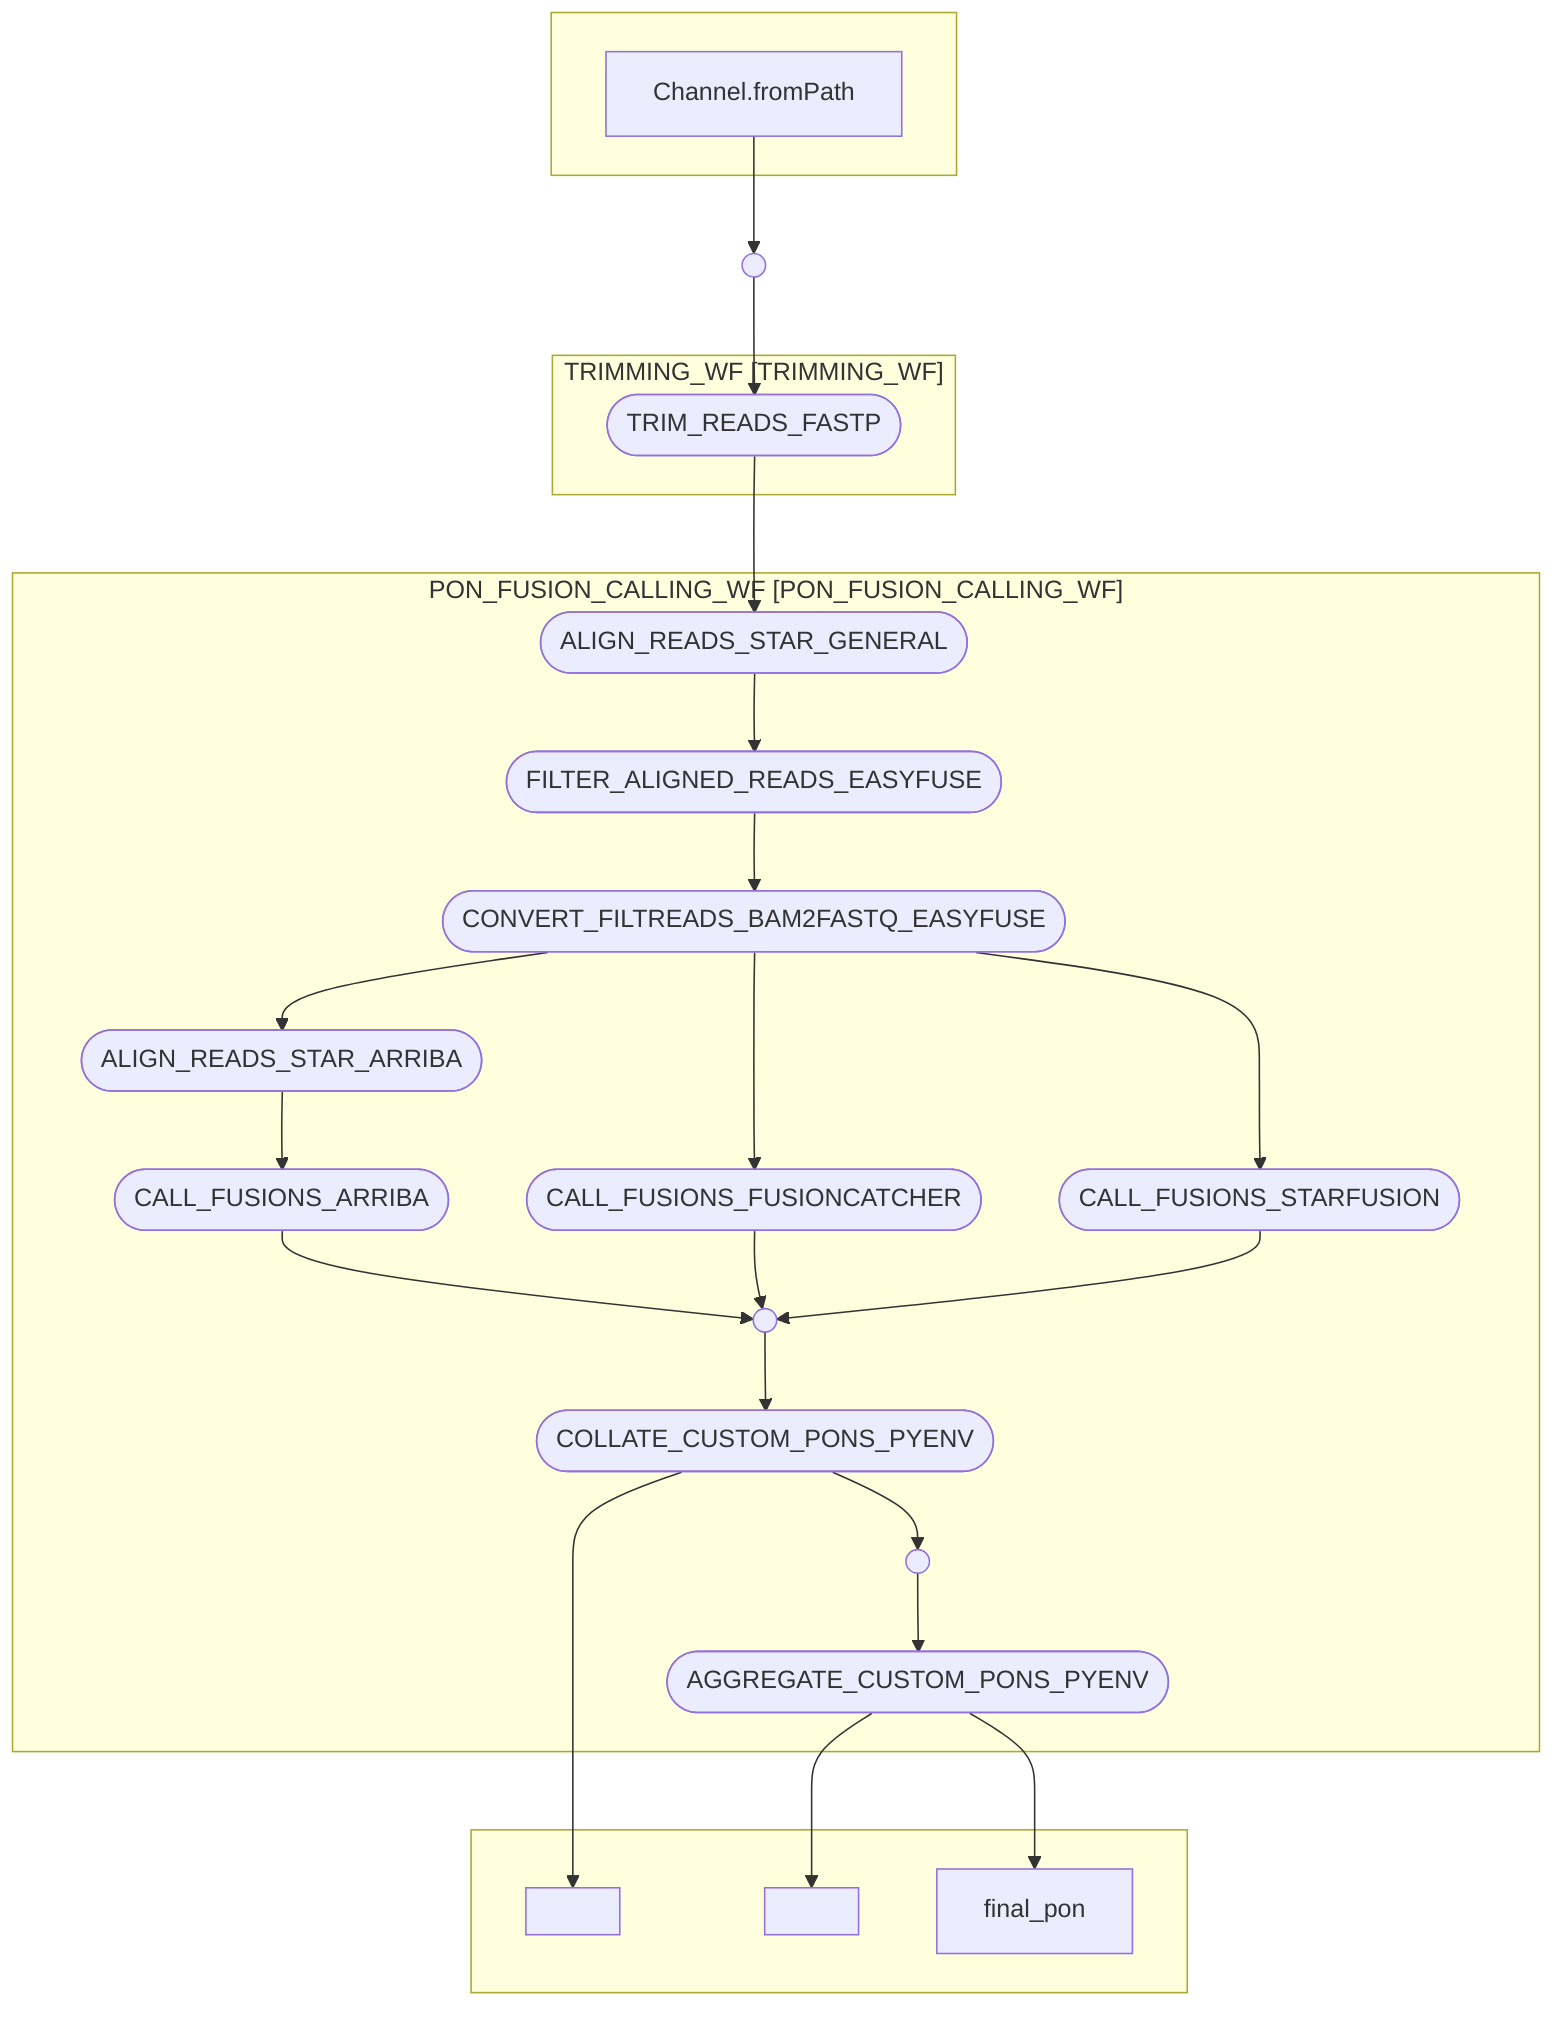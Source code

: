flowchart TB
    subgraph " "
    v4["Channel.fromPath"]
    end
    subgraph "TRIMMING_WF [TRIMMING_WF]"
    v15(["TRIM_READS_FASTP"])
    end
    subgraph "PON_FUSION_CALLING_WF [PON_FUSION_CALLING_WF]"
    v16(["ALIGN_READS_STAR_GENERAL"])
    v17(["FILTER_ALIGNED_READS_EASYFUSE"])
    v18(["CONVERT_FILTREADS_BAM2FASTQ_EASYFUSE"])
    v19(["ALIGN_READS_STAR_ARRIBA"])
    v20(["CALL_FUSIONS_ARRIBA"])
    v21(["CALL_FUSIONS_FUSIONCATCHER"])
    v22(["CALL_FUSIONS_STARFUSION"])
    v25(["COLLATE_CUSTOM_PONS_PYENV"])
    v28(["AGGREGATE_CUSTOM_PONS_PYENV"])
    v23(( ))
    v27(( ))
    end
    subgraph " "
    v26[" "]
    v29[" "]
    v30["final_pon"]
    end
    v5(( ))
    v4 --> v5
    v5 --> v15
    v15 --> v16
    v16 --> v17
    v17 --> v18
    v18 --> v19
    v18 --> v21
    v18 --> v22
    v19 --> v20
    v20 --> v23
    v21 --> v23
    v22 --> v23
    v23 --> v25
    v25 --> v26
    v25 --> v27
    v27 --> v28
    v28 --> v30
    v28 --> v29
